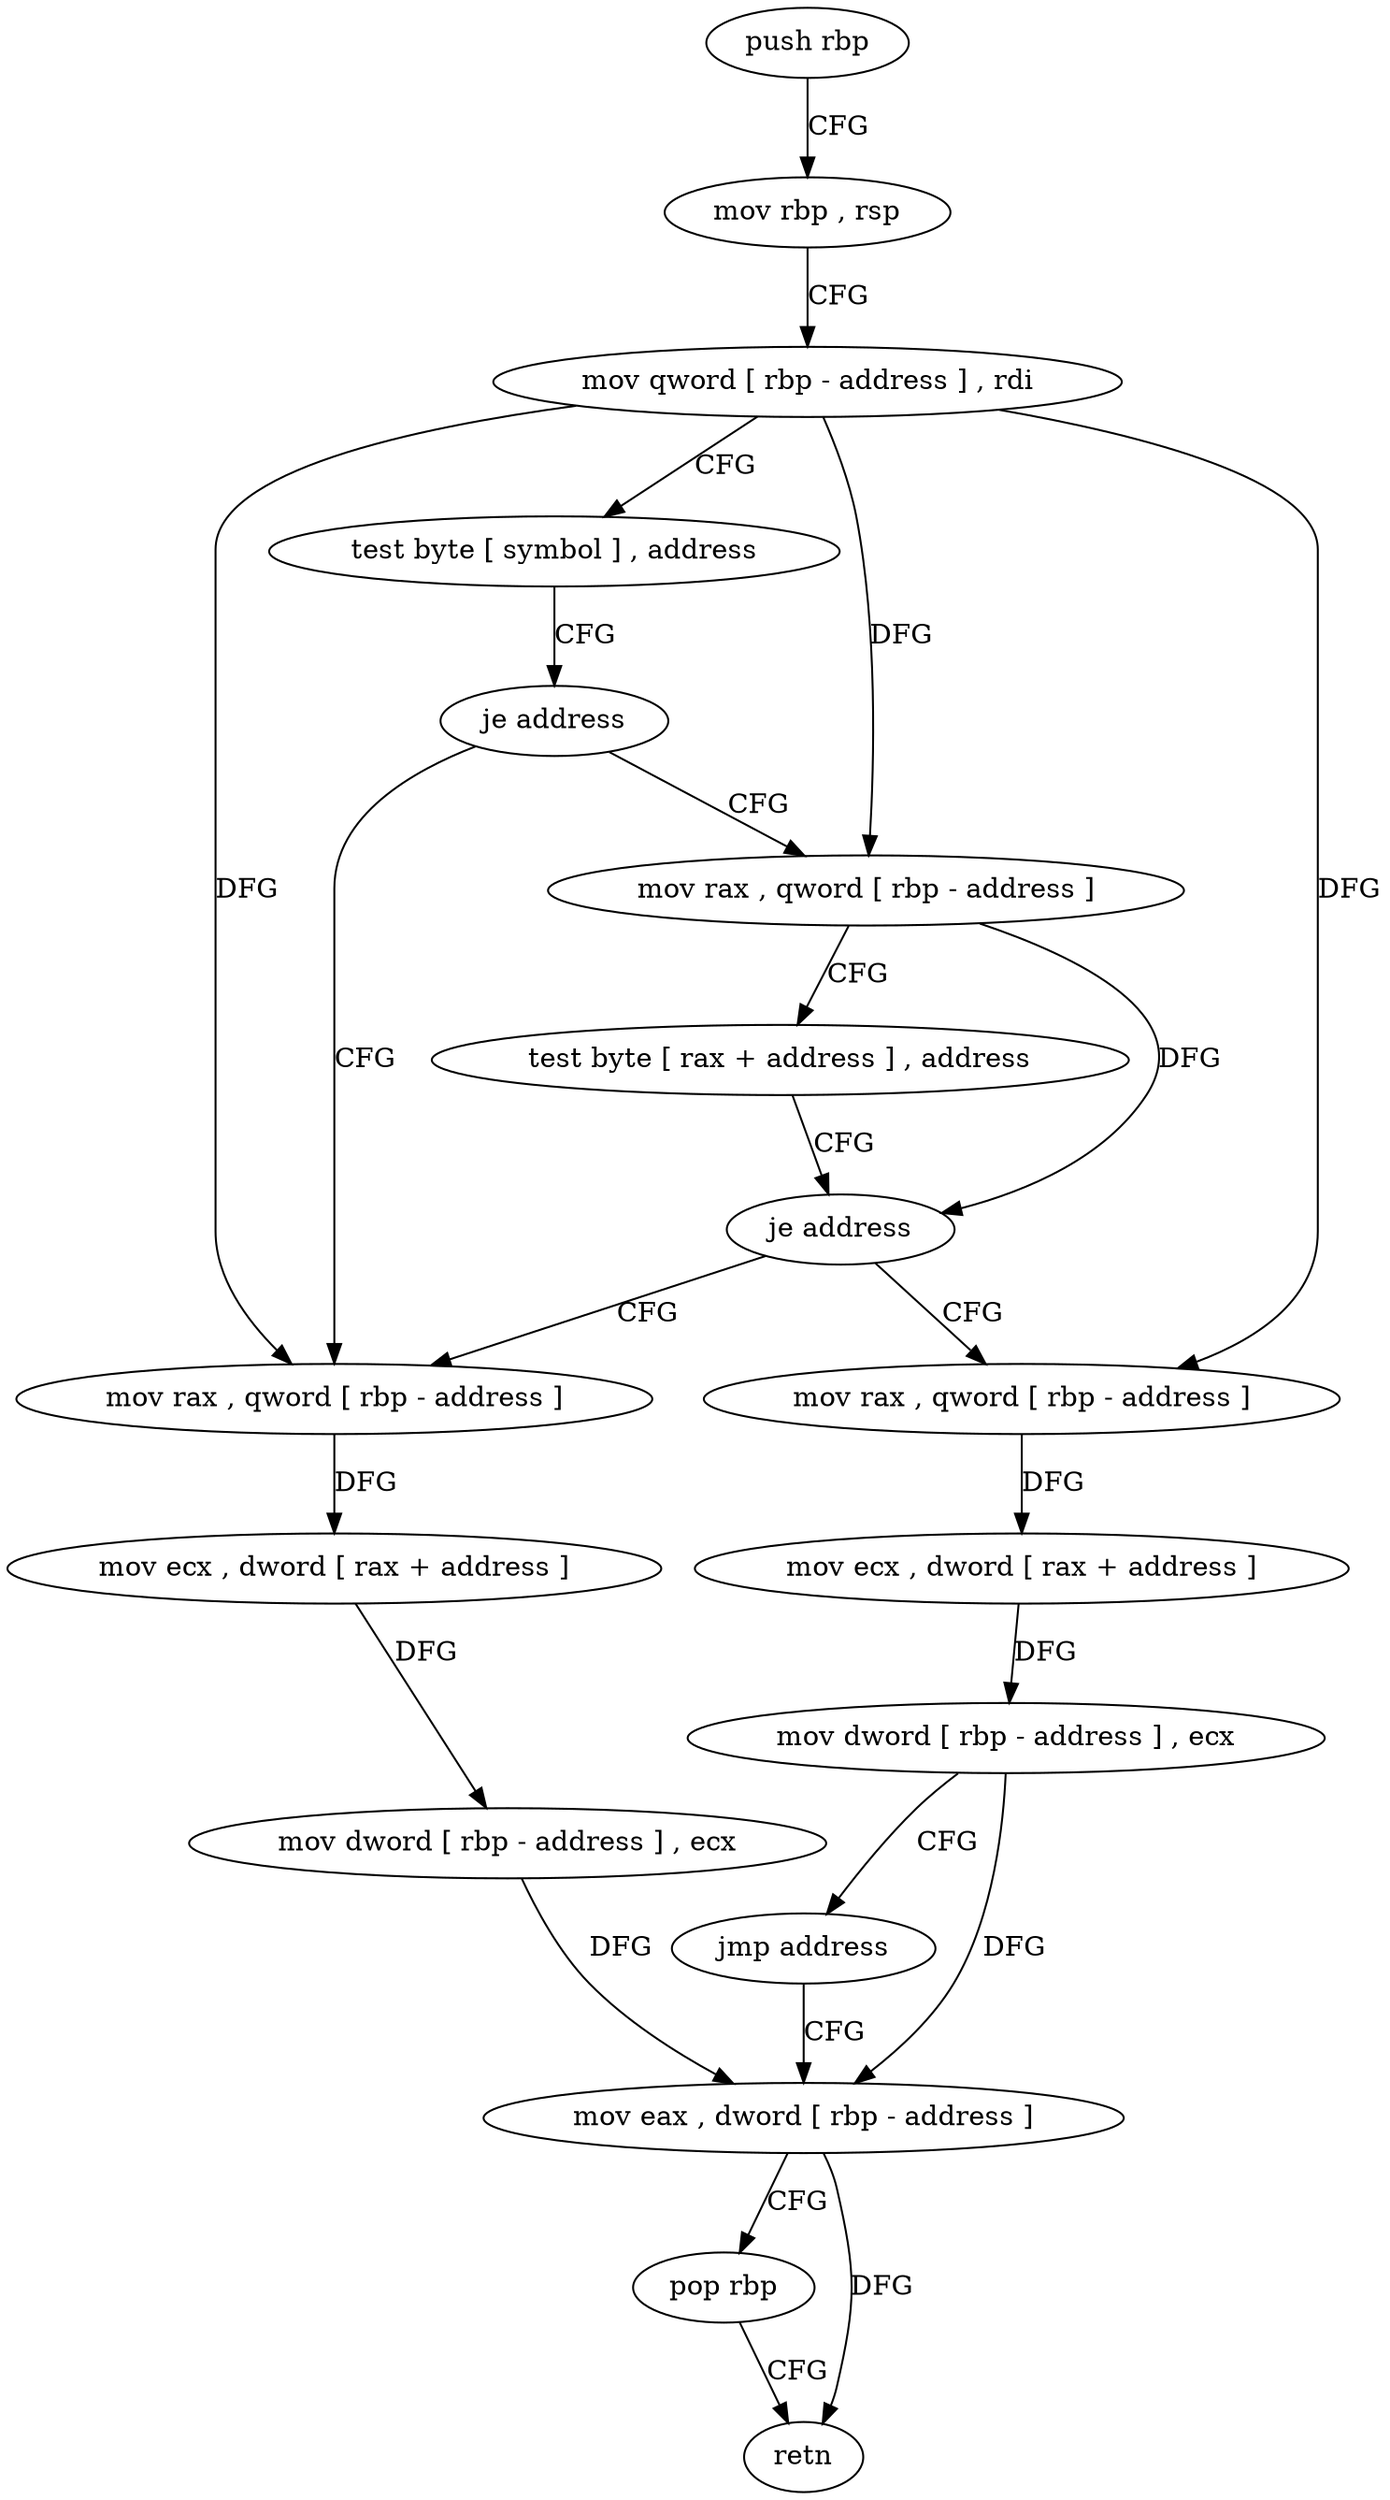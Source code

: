 digraph "func" {
"4249040" [label = "push rbp" ]
"4249041" [label = "mov rbp , rsp" ]
"4249044" [label = "mov qword [ rbp - address ] , rdi" ]
"4249048" [label = "test byte [ symbol ] , address" ]
"4249056" [label = "je address" ]
"4249097" [label = "mov rax , qword [ rbp - address ]" ]
"4249062" [label = "mov rax , qword [ rbp - address ]" ]
"4249101" [label = "mov ecx , dword [ rax + address ]" ]
"4249104" [label = "mov dword [ rbp - address ] , ecx" ]
"4249107" [label = "mov eax , dword [ rbp - address ]" ]
"4249066" [label = "test byte [ rax + address ] , address" ]
"4249073" [label = "je address" ]
"4249079" [label = "mov rax , qword [ rbp - address ]" ]
"4249083" [label = "mov ecx , dword [ rax + address ]" ]
"4249089" [label = "mov dword [ rbp - address ] , ecx" ]
"4249092" [label = "jmp address" ]
"4249110" [label = "pop rbp" ]
"4249111" [label = "retn" ]
"4249040" -> "4249041" [ label = "CFG" ]
"4249041" -> "4249044" [ label = "CFG" ]
"4249044" -> "4249048" [ label = "CFG" ]
"4249044" -> "4249097" [ label = "DFG" ]
"4249044" -> "4249062" [ label = "DFG" ]
"4249044" -> "4249079" [ label = "DFG" ]
"4249048" -> "4249056" [ label = "CFG" ]
"4249056" -> "4249097" [ label = "CFG" ]
"4249056" -> "4249062" [ label = "CFG" ]
"4249097" -> "4249101" [ label = "DFG" ]
"4249062" -> "4249066" [ label = "CFG" ]
"4249062" -> "4249073" [ label = "DFG" ]
"4249101" -> "4249104" [ label = "DFG" ]
"4249104" -> "4249107" [ label = "DFG" ]
"4249107" -> "4249110" [ label = "CFG" ]
"4249107" -> "4249111" [ label = "DFG" ]
"4249066" -> "4249073" [ label = "CFG" ]
"4249073" -> "4249097" [ label = "CFG" ]
"4249073" -> "4249079" [ label = "CFG" ]
"4249079" -> "4249083" [ label = "DFG" ]
"4249083" -> "4249089" [ label = "DFG" ]
"4249089" -> "4249092" [ label = "CFG" ]
"4249089" -> "4249107" [ label = "DFG" ]
"4249092" -> "4249107" [ label = "CFG" ]
"4249110" -> "4249111" [ label = "CFG" ]
}
